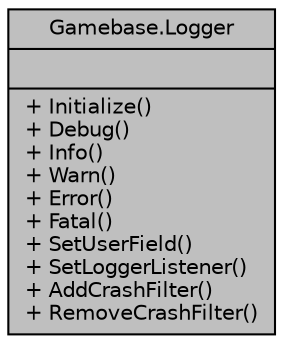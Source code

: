 digraph "Gamebase.Logger"
{
  edge [fontname="Helvetica",fontsize="10",labelfontname="Helvetica",labelfontsize="10"];
  node [fontname="Helvetica",fontsize="10",shape=record];
  Node1 [label="{Gamebase.Logger\n||+ Initialize()\l+ Debug()\l+ Info()\l+ Warn()\l+ Error()\l+ Fatal()\l+ SetUserField()\l+ SetLoggerListener()\l+ AddCrashFilter()\l+ RemoveCrashFilter()\l}",height=0.2,width=0.4,color="black", fillcolor="grey75", style="filled", fontcolor="black"];
}
